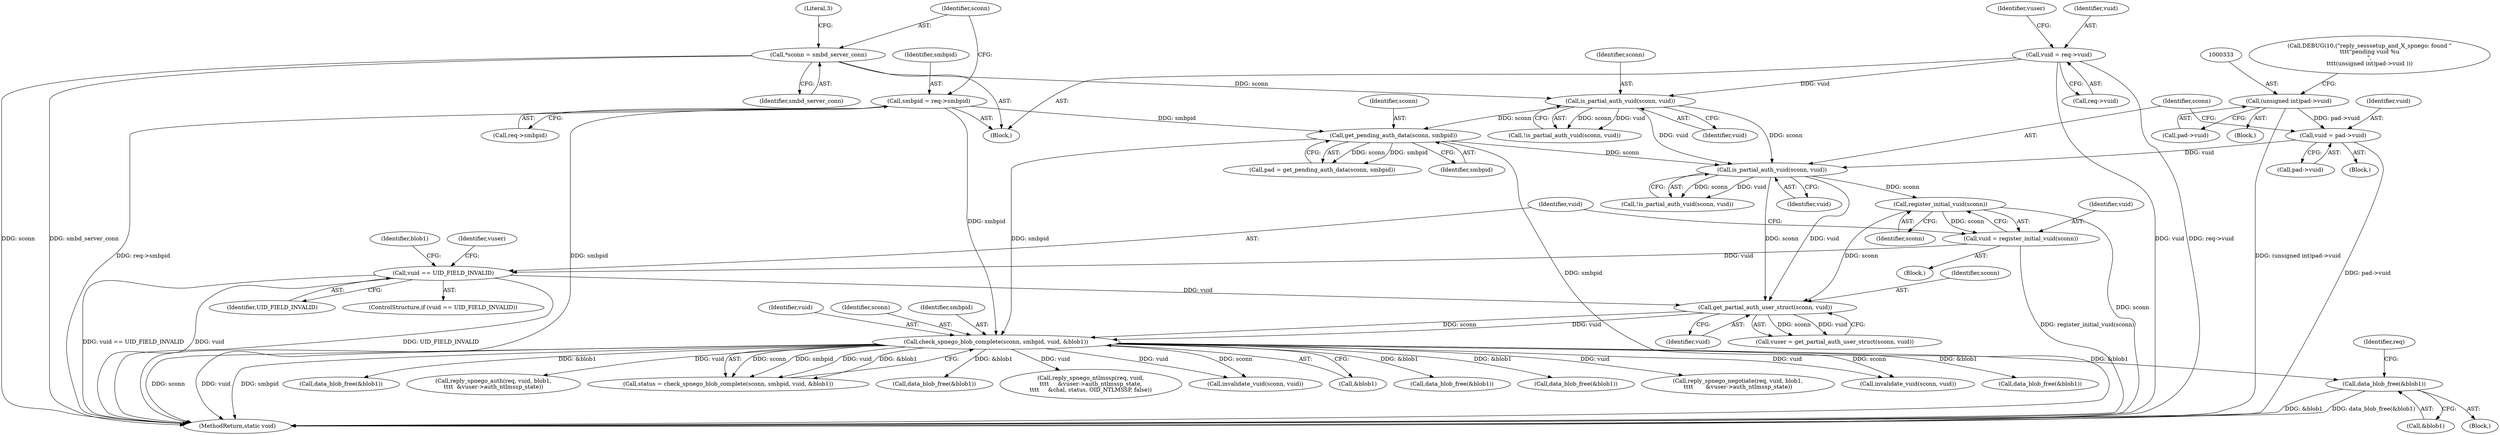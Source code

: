 digraph "0_samba_9280051bfba337458722fb157f3082f93cbd9f2b@API" {
"1000398" [label="(Call,data_blob_free(&blob1))"];
"1000378" [label="(Call,check_spnego_blob_complete(sconn, smbpid, vuid, &blob1))"];
"1000367" [label="(Call,get_partial_auth_user_struct(sconn, vuid))"];
"1000350" [label="(Call,register_initial_vuid(sconn))"];
"1000344" [label="(Call,is_partial_auth_vuid(sconn, vuid))"];
"1000315" [label="(Call,is_partial_auth_vuid(sconn, vuid))"];
"1000161" [label="(Call,*sconn = smbd_server_conn)"];
"1000141" [label="(Call,vuid = req->vuid)"];
"1000322" [label="(Call,get_pending_auth_data(sconn, smbpid))"];
"1000155" [label="(Call,smbpid = req->smbpid)"];
"1000337" [label="(Call,vuid = pad->vuid)"];
"1000332" [label="(Call,(unsigned int)pad->vuid)"];
"1000353" [label="(Call,vuid == UID_FIELD_INVALID)"];
"1000348" [label="(Call,vuid = register_initial_vuid(sconn))"];
"1000424" [label="(Call,data_blob_free(&blob1))"];
"1000365" [label="(Call,vuser = get_partial_auth_user_struct(sconn, vuid))"];
"1000381" [label="(Identifier,vuid)"];
"1000438" [label="(Call,reply_spnego_auth(req, vuid, blob1,\n\t\t\t\t  &vuser->auth_ntlmssp_state))"];
"1000484" [label="(Call,data_blob_free(&blob1))"];
"1000369" [label="(Identifier,vuid)"];
"1000344" [label="(Call,is_partial_auth_vuid(sconn, vuid))"];
"1000337" [label="(Call,vuid = pad->vuid)"];
"1000141" [label="(Call,vuid = req->vuid)"];
"1000320" [label="(Call,pad = get_pending_auth_data(sconn, smbpid))"];
"1000162" [label="(Identifier,sconn)"];
"1000157" [label="(Call,req->smbpid)"];
"1000117" [label="(Block,)"];
"1000142" [label="(Identifier,vuid)"];
"1000354" [label="(Identifier,vuid)"];
"1000323" [label="(Identifier,sconn)"];
"1000315" [label="(Call,is_partial_auth_vuid(sconn, vuid))"];
"1000353" [label="(Call,vuid == UID_FIELD_INVALID)"];
"1000314" [label="(Call,!is_partial_auth_vuid(sconn, vuid))"];
"1000348" [label="(Call,vuid = register_initial_vuid(sconn))"];
"1000316" [label="(Identifier,sconn)"];
"1000504" [label="(Call,reply_spnego_ntlmssp(req, vuid,\n\t\t\t\t     &vuser->auth_ntlmssp_state,\n\t\t\t\t     &chal, status, OID_NTLMSSP, false))"];
"1000156" [label="(Identifier,smbpid)"];
"1000163" [label="(Identifier,smbd_server_conn)"];
"1000330" [label="(Block,)"];
"1000155" [label="(Call,smbpid = req->smbpid)"];
"1000334" [label="(Call,pad->vuid)"];
"1000161" [label="(Call,*sconn = smbd_server_conn)"];
"1000332" [label="(Call,(unsigned int)pad->vuid)"];
"1000346" [label="(Identifier,vuid)"];
"1000395" [label="(Call,invalidate_vuid(sconn, vuid))"];
"1000359" [label="(Identifier,blob1)"];
"1000327" [label="(Block,)"];
"1000317" [label="(Identifier,vuid)"];
"1000351" [label="(Identifier,sconn)"];
"1000347" [label="(Block,)"];
"1000349" [label="(Identifier,vuid)"];
"1000355" [label="(Identifier,UID_FIELD_INVALID)"];
"1000165" [label="(Literal,3)"];
"1000382" [label="(Call,&blob1)"];
"1000378" [label="(Call,check_spnego_blob_complete(sconn, smbpid, vuid, &blob1))"];
"1000530" [label="(MethodReturn,static void)"];
"1000366" [label="(Identifier,vuser)"];
"1000339" [label="(Call,pad->vuid)"];
"1000376" [label="(Call,status = check_spnego_blob_complete(sconn, smbpid, vuid, &blob1))"];
"1000367" [label="(Call,get_partial_auth_user_struct(sconn, vuid))"];
"1000523" [label="(Call,data_blob_free(&blob1))"];
"1000379" [label="(Identifier,sconn)"];
"1000324" [label="(Identifier,smbpid)"];
"1000398" [label="(Call,data_blob_free(&blob1))"];
"1000345" [label="(Identifier,sconn)"];
"1000368" [label="(Identifier,sconn)"];
"1000328" [label="(Call,DEBUG(10,(\"reply_sesssetup_and_X_spnego: found \"\n\t\t\t\t\"pending vuid %u\n\",\n\t\t\t\t(unsigned int)pad->vuid )))"];
"1000148" [label="(Identifier,vuser)"];
"1000322" [label="(Call,get_pending_auth_data(sconn, smbpid))"];
"1000388" [label="(Block,)"];
"1000380" [label="(Identifier,smbpid)"];
"1000352" [label="(ControlStructure,if (vuid == UID_FIELD_INVALID))"];
"1000143" [label="(Call,req->vuid)"];
"1000501" [label="(Call,data_blob_free(&blob1))"];
"1000343" [label="(Call,!is_partial_auth_vuid(sconn, vuid))"];
"1000338" [label="(Identifier,vuid)"];
"1000402" [label="(Identifier,req)"];
"1000416" [label="(Call,reply_spnego_negotiate(req, vuid, blob1,\n\t\t\t\t       &vuser->auth_ntlmssp_state))"];
"1000481" [label="(Call,invalidate_vuid(sconn, vuid))"];
"1000399" [label="(Call,&blob1)"];
"1000446" [label="(Call,data_blob_free(&blob1))"];
"1000350" [label="(Call,register_initial_vuid(sconn))"];
"1000398" -> "1000388"  [label="AST: "];
"1000398" -> "1000399"  [label="CFG: "];
"1000399" -> "1000398"  [label="AST: "];
"1000402" -> "1000398"  [label="CFG: "];
"1000398" -> "1000530"  [label="DDG: data_blob_free(&blob1)"];
"1000398" -> "1000530"  [label="DDG: &blob1"];
"1000378" -> "1000398"  [label="DDG: &blob1"];
"1000378" -> "1000376"  [label="AST: "];
"1000378" -> "1000382"  [label="CFG: "];
"1000379" -> "1000378"  [label="AST: "];
"1000380" -> "1000378"  [label="AST: "];
"1000381" -> "1000378"  [label="AST: "];
"1000382" -> "1000378"  [label="AST: "];
"1000376" -> "1000378"  [label="CFG: "];
"1000378" -> "1000530"  [label="DDG: smbpid"];
"1000378" -> "1000530"  [label="DDG: sconn"];
"1000378" -> "1000530"  [label="DDG: vuid"];
"1000378" -> "1000376"  [label="DDG: sconn"];
"1000378" -> "1000376"  [label="DDG: smbpid"];
"1000378" -> "1000376"  [label="DDG: vuid"];
"1000378" -> "1000376"  [label="DDG: &blob1"];
"1000367" -> "1000378"  [label="DDG: sconn"];
"1000367" -> "1000378"  [label="DDG: vuid"];
"1000322" -> "1000378"  [label="DDG: smbpid"];
"1000155" -> "1000378"  [label="DDG: smbpid"];
"1000378" -> "1000395"  [label="DDG: sconn"];
"1000378" -> "1000395"  [label="DDG: vuid"];
"1000378" -> "1000416"  [label="DDG: vuid"];
"1000378" -> "1000424"  [label="DDG: &blob1"];
"1000378" -> "1000438"  [label="DDG: vuid"];
"1000378" -> "1000446"  [label="DDG: &blob1"];
"1000378" -> "1000481"  [label="DDG: sconn"];
"1000378" -> "1000481"  [label="DDG: vuid"];
"1000378" -> "1000484"  [label="DDG: &blob1"];
"1000378" -> "1000501"  [label="DDG: &blob1"];
"1000378" -> "1000504"  [label="DDG: vuid"];
"1000378" -> "1000523"  [label="DDG: &blob1"];
"1000367" -> "1000365"  [label="AST: "];
"1000367" -> "1000369"  [label="CFG: "];
"1000368" -> "1000367"  [label="AST: "];
"1000369" -> "1000367"  [label="AST: "];
"1000365" -> "1000367"  [label="CFG: "];
"1000367" -> "1000365"  [label="DDG: sconn"];
"1000367" -> "1000365"  [label="DDG: vuid"];
"1000350" -> "1000367"  [label="DDG: sconn"];
"1000344" -> "1000367"  [label="DDG: sconn"];
"1000344" -> "1000367"  [label="DDG: vuid"];
"1000353" -> "1000367"  [label="DDG: vuid"];
"1000350" -> "1000348"  [label="AST: "];
"1000350" -> "1000351"  [label="CFG: "];
"1000351" -> "1000350"  [label="AST: "];
"1000348" -> "1000350"  [label="CFG: "];
"1000350" -> "1000530"  [label="DDG: sconn"];
"1000350" -> "1000348"  [label="DDG: sconn"];
"1000344" -> "1000350"  [label="DDG: sconn"];
"1000344" -> "1000343"  [label="AST: "];
"1000344" -> "1000346"  [label="CFG: "];
"1000345" -> "1000344"  [label="AST: "];
"1000346" -> "1000344"  [label="AST: "];
"1000343" -> "1000344"  [label="CFG: "];
"1000344" -> "1000343"  [label="DDG: sconn"];
"1000344" -> "1000343"  [label="DDG: vuid"];
"1000315" -> "1000344"  [label="DDG: sconn"];
"1000315" -> "1000344"  [label="DDG: vuid"];
"1000322" -> "1000344"  [label="DDG: sconn"];
"1000337" -> "1000344"  [label="DDG: vuid"];
"1000315" -> "1000314"  [label="AST: "];
"1000315" -> "1000317"  [label="CFG: "];
"1000316" -> "1000315"  [label="AST: "];
"1000317" -> "1000315"  [label="AST: "];
"1000314" -> "1000315"  [label="CFG: "];
"1000315" -> "1000314"  [label="DDG: sconn"];
"1000315" -> "1000314"  [label="DDG: vuid"];
"1000161" -> "1000315"  [label="DDG: sconn"];
"1000141" -> "1000315"  [label="DDG: vuid"];
"1000315" -> "1000322"  [label="DDG: sconn"];
"1000161" -> "1000117"  [label="AST: "];
"1000161" -> "1000163"  [label="CFG: "];
"1000162" -> "1000161"  [label="AST: "];
"1000163" -> "1000161"  [label="AST: "];
"1000165" -> "1000161"  [label="CFG: "];
"1000161" -> "1000530"  [label="DDG: smbd_server_conn"];
"1000161" -> "1000530"  [label="DDG: sconn"];
"1000141" -> "1000117"  [label="AST: "];
"1000141" -> "1000143"  [label="CFG: "];
"1000142" -> "1000141"  [label="AST: "];
"1000143" -> "1000141"  [label="AST: "];
"1000148" -> "1000141"  [label="CFG: "];
"1000141" -> "1000530"  [label="DDG: vuid"];
"1000141" -> "1000530"  [label="DDG: req->vuid"];
"1000322" -> "1000320"  [label="AST: "];
"1000322" -> "1000324"  [label="CFG: "];
"1000323" -> "1000322"  [label="AST: "];
"1000324" -> "1000322"  [label="AST: "];
"1000320" -> "1000322"  [label="CFG: "];
"1000322" -> "1000530"  [label="DDG: smbpid"];
"1000322" -> "1000320"  [label="DDG: sconn"];
"1000322" -> "1000320"  [label="DDG: smbpid"];
"1000155" -> "1000322"  [label="DDG: smbpid"];
"1000155" -> "1000117"  [label="AST: "];
"1000155" -> "1000157"  [label="CFG: "];
"1000156" -> "1000155"  [label="AST: "];
"1000157" -> "1000155"  [label="AST: "];
"1000162" -> "1000155"  [label="CFG: "];
"1000155" -> "1000530"  [label="DDG: req->smbpid"];
"1000155" -> "1000530"  [label="DDG: smbpid"];
"1000337" -> "1000327"  [label="AST: "];
"1000337" -> "1000339"  [label="CFG: "];
"1000338" -> "1000337"  [label="AST: "];
"1000339" -> "1000337"  [label="AST: "];
"1000345" -> "1000337"  [label="CFG: "];
"1000337" -> "1000530"  [label="DDG: pad->vuid"];
"1000332" -> "1000337"  [label="DDG: pad->vuid"];
"1000332" -> "1000330"  [label="AST: "];
"1000332" -> "1000334"  [label="CFG: "];
"1000333" -> "1000332"  [label="AST: "];
"1000334" -> "1000332"  [label="AST: "];
"1000328" -> "1000332"  [label="CFG: "];
"1000332" -> "1000530"  [label="DDG: (unsigned int)pad->vuid"];
"1000353" -> "1000352"  [label="AST: "];
"1000353" -> "1000355"  [label="CFG: "];
"1000354" -> "1000353"  [label="AST: "];
"1000355" -> "1000353"  [label="AST: "];
"1000359" -> "1000353"  [label="CFG: "];
"1000366" -> "1000353"  [label="CFG: "];
"1000353" -> "1000530"  [label="DDG: vuid == UID_FIELD_INVALID"];
"1000353" -> "1000530"  [label="DDG: vuid"];
"1000353" -> "1000530"  [label="DDG: UID_FIELD_INVALID"];
"1000348" -> "1000353"  [label="DDG: vuid"];
"1000348" -> "1000347"  [label="AST: "];
"1000349" -> "1000348"  [label="AST: "];
"1000354" -> "1000348"  [label="CFG: "];
"1000348" -> "1000530"  [label="DDG: register_initial_vuid(sconn)"];
}
